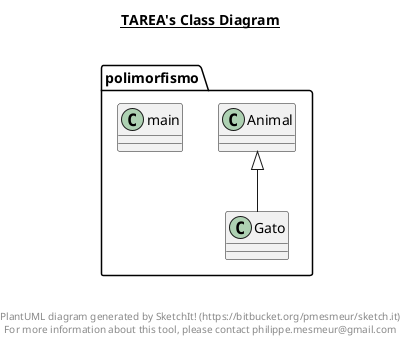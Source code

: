 @startuml

title __TAREA's Class Diagram__\n

  namespace polimorfismo {
    class polimorfismo.Animal {
    }
  }
  

  namespace polimorfismo {
    class polimorfismo.Gato {
    }
  }
  

  namespace polimorfismo {
    class polimorfismo.main {
    }
  }
  

  polimorfismo.Gato -up-|> polimorfismo.Animal


right footer


PlantUML diagram generated by SketchIt! (https://bitbucket.org/pmesmeur/sketch.it)
For more information about this tool, please contact philippe.mesmeur@gmail.com
endfooter

@enduml
